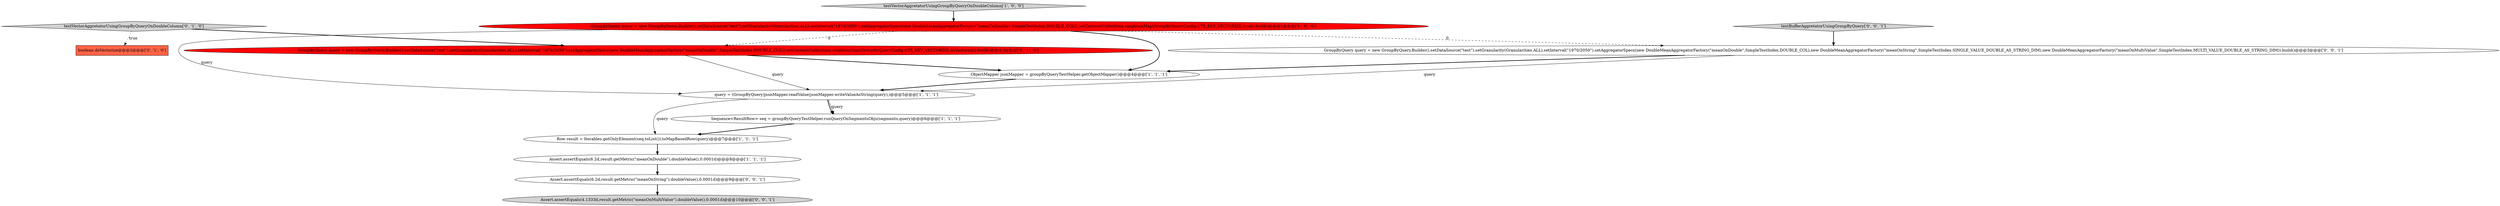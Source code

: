 digraph {
9 [style = filled, label = "boolean doVectorize@@@2@@@['0', '1', '0']", fillcolor = tomato, shape = box image = "AAA1AAABBB2BBB"];
0 [style = filled, label = "ObjectMapper jsonMapper = groupByQueryTestHelper.getObjectMapper()@@@4@@@['1', '1', '1']", fillcolor = white, shape = ellipse image = "AAA0AAABBB1BBB"];
6 [style = filled, label = "Assert.assertEquals(6.2d,result.getMetric(\"meanOnDouble\").doubleValue(),0.0001d)@@@8@@@['1', '1', '1']", fillcolor = white, shape = ellipse image = "AAA0AAABBB1BBB"];
2 [style = filled, label = "GroupByQuery query = new GroupByQuery.Builder().setDataSource(\"test\").setGranularity(Granularities.ALL).setInterval(\"1970/2050\").setAggregatorSpecs(new DoubleMeanAggregatorFactory(\"meanOnDouble\",SimpleTestIndex.DOUBLE_COL)).setContext(Collections.singletonMap(GroupByQueryConfig.CTX_KEY_VECTORIZE,true)).build()@@@3@@@['1', '0', '0']", fillcolor = red, shape = ellipse image = "AAA1AAABBB1BBB"];
1 [style = filled, label = "testVectorAggretatorUsingGroupByQueryOnDoubleColumn['1', '0', '0']", fillcolor = lightgray, shape = diamond image = "AAA0AAABBB1BBB"];
7 [style = filled, label = "GroupByQuery query = new GroupByQuery.Builder().setDataSource(\"test\").setGranularity(Granularities.ALL).setInterval(\"1970/2050\").setAggregatorSpecs(new DoubleMeanAggregatorFactory(\"meanOnDouble\",SimpleTestIndex.DOUBLE_COL)).setContext(Collections.singletonMap(GroupByQueryConfig.CTX_KEY_VECTORIZE,doVectorize)).build()@@@3@@@['0', '1', '0']", fillcolor = red, shape = ellipse image = "AAA1AAABBB2BBB"];
4 [style = filled, label = "query = (GroupByQuery)jsonMapper.readValue(jsonMapper.writeValueAsString(query),)@@@5@@@['1', '1', '1']", fillcolor = white, shape = ellipse image = "AAA0AAABBB1BBB"];
10 [style = filled, label = "Assert.assertEquals(6.2d,result.getMetric(\"meanOnString\").doubleValue(),0.0001d)@@@9@@@['0', '0', '1']", fillcolor = white, shape = ellipse image = "AAA0AAABBB3BBB"];
8 [style = filled, label = "testVectorAggretatorUsingGroupByQueryOnDoubleColumn['0', '1', '0']", fillcolor = lightgray, shape = diamond image = "AAA0AAABBB2BBB"];
12 [style = filled, label = "Assert.assertEquals(4.1333d,result.getMetric(\"meanOnMultiValue\").doubleValue(),0.0001d)@@@10@@@['0', '0', '1']", fillcolor = lightgray, shape = ellipse image = "AAA0AAABBB3BBB"];
11 [style = filled, label = "testBufferAggretatorUsingGroupByQuery['0', '0', '1']", fillcolor = lightgray, shape = diamond image = "AAA0AAABBB3BBB"];
13 [style = filled, label = "GroupByQuery query = new GroupByQuery.Builder().setDataSource(\"test\").setGranularity(Granularities.ALL).setInterval(\"1970/2050\").setAggregatorSpecs(new DoubleMeanAggregatorFactory(\"meanOnDouble\",SimpleTestIndex.DOUBLE_COL),new DoubleMeanAggregatorFactory(\"meanOnString\",SimpleTestIndex.SINGLE_VALUE_DOUBLE_AS_STRING_DIM),new DoubleMeanAggregatorFactory(\"meanOnMultiValue\",SimpleTestIndex.MULTI_VALUE_DOUBLE_AS_STRING_DIM)).build()@@@3@@@['0', '0', '1']", fillcolor = white, shape = ellipse image = "AAA0AAABBB3BBB"];
3 [style = filled, label = "Row result = Iterables.getOnlyElement(seq.toList()).toMapBasedRow(query)@@@7@@@['1', '1', '1']", fillcolor = white, shape = ellipse image = "AAA0AAABBB1BBB"];
5 [style = filled, label = "Sequence<ResultRow> seq = groupByQueryTestHelper.runQueryOnSegmentsObjs(segments,query)@@@6@@@['1', '1', '1']", fillcolor = white, shape = ellipse image = "AAA0AAABBB1BBB"];
5->3 [style = bold, label=""];
4->3 [style = solid, label="query"];
3->6 [style = bold, label=""];
1->2 [style = bold, label=""];
2->0 [style = bold, label=""];
7->0 [style = bold, label=""];
8->9 [style = dotted, label="true"];
13->4 [style = solid, label="query"];
2->7 [style = dashed, label="0"];
0->4 [style = bold, label=""];
10->12 [style = bold, label=""];
4->5 [style = bold, label=""];
2->13 [style = dashed, label="0"];
4->5 [style = solid, label="query"];
6->10 [style = bold, label=""];
11->13 [style = bold, label=""];
8->7 [style = bold, label=""];
13->0 [style = bold, label=""];
7->4 [style = solid, label="query"];
2->4 [style = solid, label="query"];
}
